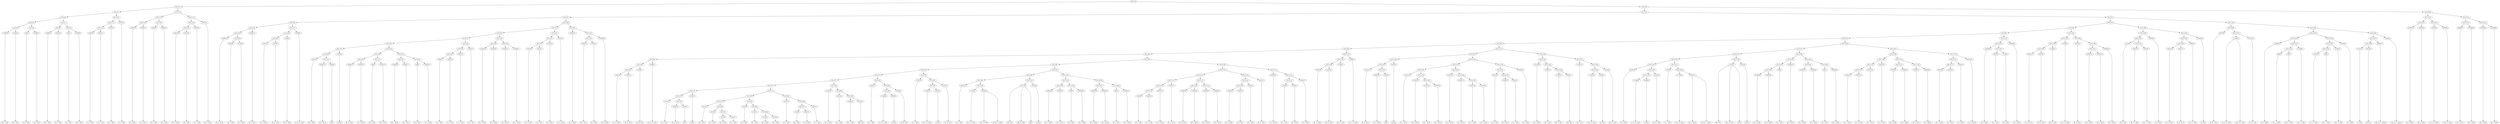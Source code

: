 digraph sample{
"L2639(0)"->"[D  G  B](0)"
"L2639(1)"->"[D  G  B](1)"
"L5511(5)"->"L2639(0)"
"L5511(5)"->"L2639(1)"
"L80(0)"->"[D  E  B](0)"
"L2639(2)"->"[D  G  B](2)"
"L5511(6)"->"L80(0)"
"L5511(6)"->"L2639(2)"
"L5511(4)"->"L5511(5)"
"L5511(4)"->"L5511(6)"
"L2639(3)"->"[D  G  B](3)"
"L2639(4)"->"[D  G  B](4)"
"L5511(8)"->"L2639(3)"
"L5511(8)"->"L2639(4)"
"L80(1)"->"[D  E  B](1)"
"L2639(5)"->"[D  G  B](5)"
"L5511(9)"->"L80(1)"
"L5511(9)"->"L2639(5)"
"L5511(7)"->"L5511(8)"
"L5511(7)"->"L5511(9)"
"L5511(3)"->"L5511(4)"
"L5511(3)"->"L5511(7)"
"L3822(0)"->"[C  E  G](0)"
"L3822(1)"->"[C  E  G](1)"
"L5511(12)"->"L3822(0)"
"L5511(12)"->"L3822(1)"
"L3822(2)"->"[C  E  G](2)"
"L5511(11)"->"L5511(12)"
"L5511(11)"->"L3822(2)"
"L3822(3)"->"[C  E  G](3)"
"L5511(10)"->"L5511(11)"
"L5511(10)"->"L3822(3)"
"L5511(2)"->"L5511(3)"
"L5511(2)"->"L5511(10)"
"L2639(6)"->"[D  G  B](6)"
"L2639(7)"->"[D  G  B](7)"
"L5511(15)"->"L2639(6)"
"L5511(15)"->"L2639(7)"
"L2639(8)"->"[D  G  B](8)"
"L2639(9)"->"[D  G  B](9)"
"L5511(16)"->"L2639(8)"
"L5511(16)"->"L2639(9)"
"L5511(14)"->"L5511(15)"
"L5511(14)"->"L5511(16)"
"L3973(0)"->"[C  D  Fis](0)"
"L3874(0)"->"[D  A  B](0)"
"L5511(19)"->"L3973(0)"
"L5511(19)"->"L3874(0)"
"L5041(0)"->"[C  A  B](0)"
"L5511(18)"->"L5511(19)"
"L5511(18)"->"L5041(0)"
"L3973(1)"->"[C  D  Fis](1)"
"L5511(17)"->"L5511(18)"
"L5511(17)"->"L3973(1)"
"L5511(13)"->"L5511(14)"
"L5511(13)"->"L5511(17)"
"L5511(1)"->"L5511(2)"
"L5511(1)"->"L5511(13)"
"L2639(10)"->"[D  G  B](10)"
"L3328(0)"->"[D  G  A](0)"
"L3709(0)"->"[G  A  B](0)"
"L5511(26)"->"L3328(0)"
"L5511(26)"->"L3709(0)"
"L5511(25)"->"L2639(10)"
"L5511(25)"->"L5511(26)"
"L2639(11)"->"[D  G  B](11)"
"L5511(24)"->"L5511(25)"
"L5511(24)"->"L2639(11)"
"L3973(2)"->"[C  D  Fis](2)"
"L4430(0)"->"[D  Fis  G](0)"
"L5511(29)"->"L3973(2)"
"L5511(29)"->"L4430(0)"
"L1588(0)"->"[D  Fis  A](0)"
"L5511(28)"->"L5511(29)"
"L5511(28)"->"L1588(0)"
"L2669(0)"->"[C  D  Fis  A](0)"
"L5511(27)"->"L5511(28)"
"L5511(27)"->"L2669(0)"
"L5511(23)"->"L5511(24)"
"L5511(23)"->"L5511(27)"
"L4133(0)"->"[E  G  B](0)"
"L2639(12)"->"[D  G  B](12)"
"L1650(0)"->"[G](0)"
"L5511(37)"->"L2639(12)"
"L5511(37)"->"L1650(0)"
"L5511(36)"->"L4133(0)"
"L5511(36)"->"L5511(37)"
"L3523(0)"->"[rest](0)"
"L5511(35)"->"L5511(36)"
"L5511(35)"->"L3523(0)"
"L2639(13)"->"[D  G  B](13)"
"L2639(14)"->"[D  G  B](14)"
"L5511(40)"->"L2639(13)"
"L5511(40)"->"L2639(14)"
"L80(2)"->"[D  E  B](2)"
"L2639(15)"->"[D  G  B](15)"
"L5511(41)"->"L80(2)"
"L5511(41)"->"L2639(15)"
"L5511(39)"->"L5511(40)"
"L5511(39)"->"L5511(41)"
"L2639(16)"->"[D  G  B](16)"
"L2639(17)"->"[D  G  B](17)"
"L5511(43)"->"L2639(16)"
"L5511(43)"->"L2639(17)"
"L80(3)"->"[D  E  B](3)"
"L2639(18)"->"[D  G  B](18)"
"L5511(44)"->"L80(3)"
"L5511(44)"->"L2639(18)"
"L5511(42)"->"L5511(43)"
"L5511(42)"->"L5511(44)"
"L5511(38)"->"L5511(39)"
"L5511(38)"->"L5511(42)"
"L5511(34)"->"L5511(35)"
"L5511(34)"->"L5511(38)"
"L3822(4)"->"[C  E  G](4)"
"L3822(5)"->"[C  E  G](5)"
"L5511(47)"->"L3822(4)"
"L5511(47)"->"L3822(5)"
"L3822(6)"->"[C  E  G](6)"
"L5511(46)"->"L5511(47)"
"L5511(46)"->"L3822(6)"
"L3822(7)"->"[C  E  G](7)"
"L5511(45)"->"L5511(46)"
"L5511(45)"->"L3822(7)"
"L5511(33)"->"L5511(34)"
"L5511(33)"->"L5511(45)"
"L2639(19)"->"[D  G  B](19)"
"L2639(20)"->"[D  G  B](20)"
"L5511(49)"->"L2639(19)"
"L5511(49)"->"L2639(20)"
"L2639(21)"->"[D  G  B](21)"
"L2639(22)"->"[D  G  B](22)"
"L5511(50)"->"L2639(21)"
"L5511(50)"->"L2639(22)"
"L5511(48)"->"L5511(49)"
"L5511(48)"->"L5511(50)"
"L5511(32)"->"L5511(33)"
"L5511(32)"->"L5511(48)"
"L3973(3)"->"[C  D  Fis](3)"
"L3874(1)"->"[D  A  B](1)"
"L5511(53)"->"L3973(3)"
"L5511(53)"->"L3874(1)"
"L5041(1)"->"[C  A  B](1)"
"L5511(52)"->"L5511(53)"
"L5511(52)"->"L5041(1)"
"L3973(4)"->"[C  D  Fis](4)"
"L5511(51)"->"L5511(52)"
"L5511(51)"->"L3973(4)"
"L5511(31)"->"L5511(32)"
"L5511(31)"->"L5511(51)"
"L2639(23)"->"[D  G  B](23)"
"L3328(1)"->"[D  G  A](1)"
"L3709(1)"->"[G  A  B](1)"
"L5511(56)"->"L3328(1)"
"L5511(56)"->"L3709(1)"
"L2639(24)"->"[D  G  B](24)"
"L5511(55)"->"L5511(56)"
"L5511(55)"->"L2639(24)"
"L5511(54)"->"L2639(23)"
"L5511(54)"->"L5511(55)"
"L5511(30)"->"L5511(31)"
"L5511(30)"->"L5511(54)"
"L5511(22)"->"L5511(23)"
"L5511(22)"->"L5511(30)"
"L3973(5)"->"[C  D  Fis](5)"
"L4430(1)"->"[D  Fis  G](1)"
"L5511(67)"->"L3973(5)"
"L5511(67)"->"L4430(1)"
"L1588(1)"->"[D  Fis  A](1)"
"L5511(66)"->"L5511(67)"
"L5511(66)"->"L1588(1)"
"L2669(1)"->"[C  D  Fis  A](1)"
"L5511(65)"->"L5511(66)"
"L5511(65)"->"L2669(1)"
"L4133(1)"->"[E  G  B](1)"
"L2639(25)"->"[D  G  B](25)"
"L1650(1)"->"[G](1)"
"L5511(76)"->"L2639(25)"
"L5511(76)"->"L1650(1)"
"L5511(75)"->"L4133(1)"
"L5511(75)"->"L5511(76)"
"L3523(1)"->"[rest](1)"
"L5511(74)"->"L5511(75)"
"L5511(74)"->"L3523(1)"
"L4133(2)"->"[E  G  B](2)"
"L4133(3)"->"[E  G  B](3)"
"L4133(4)"->"[E  G  B](4)"
"L4133(5)"->"[E  G  B](5)"
"L5511(81)"->"L4133(4)"
"L5511(81)"->"L4133(5)"
"L5511(80)"->"L4133(3)"
"L5511(80)"->"L5511(81)"
"L5511(79)"->"L4133(2)"
"L5511(79)"->"L5511(80)"
"L4133(6)"->"[E  G  B](6)"
"L4133(7)"->"[E  G  B](7)"
"L4133(8)"->"[E  G  B](8)"
"L4133(9)"->"[E  G  B](9)"
"L5511(84)"->"L4133(8)"
"L5511(84)"->"L4133(9)"
"L5511(83)"->"L4133(7)"
"L5511(83)"->"L5511(84)"
"L5511(82)"->"L4133(6)"
"L5511(82)"->"L5511(83)"
"L5511(78)"->"L5511(79)"
"L5511(78)"->"L5511(82)"
"L2567(0)"->"[C  E  A](0)"
"L2483(0)"->"[E  A  B](0)"
"L5041(2)"->"[C  A  B](2)"
"L5511(87)"->"L2483(0)"
"L5511(87)"->"L5041(2)"
"L2567(1)"->"[C  E  A](1)"
"L5511(86)"->"L5511(87)"
"L5511(86)"->"L2567(1)"
"L5511(85)"->"L2567(0)"
"L5511(85)"->"L5511(86)"
"L5511(77)"->"L5511(78)"
"L5511(77)"->"L5511(85)"
"L5511(73)"->"L5511(74)"
"L5511(73)"->"L5511(77)"
"L4133(10)"->"[E  G  B](10)"
"L4007(0)"->"[E  G  A](0)"
"L-2468(0)"->"[Fis  G  B](0)"
"L2334(0)"->"[Dis  E](0)"
"L5511(90)"->"L-2468(0)"
"L5511(90)"->"L2334(0)"
"L5511(89)"->"L4007(0)"
"L5511(89)"->"L5511(90)"
"L5511(88)"->"L4133(10)"
"L5511(88)"->"L5511(89)"
"L5511(72)"->"L5511(73)"
"L5511(72)"->"L5511(88)"
"L2567(2)"->"[C  E  A](2)"
"L-2449(0)"->"[C  E  Fis  A](0)"
"L4549(0)"->"[E  B](0)"
"L5511(93)"->"L-2449(0)"
"L5511(93)"->"L4549(0)"
"L5192(0)"->"[E  Fis  B](0)"
"L5511(92)"->"L5511(93)"
"L5511(92)"->"L5192(0)"
"L5511(91)"->"L2567(2)"
"L5511(91)"->"L5511(92)"
"L5511(71)"->"L5511(72)"
"L5511(71)"->"L5511(91)"
"L2567(3)"->"[C  E  A](3)"
"L-2449(1)"->"[C  E  Fis  A](1)"
"L4549(1)"->"[E  B](1)"
"L5511(96)"->"L-2449(1)"
"L5511(96)"->"L4549(1)"
"L5192(1)"->"[E  Fis  B](1)"
"L5511(95)"->"L5511(96)"
"L5511(95)"->"L5192(1)"
"L5511(94)"->"L2567(3)"
"L5511(94)"->"L5511(95)"
"L5511(70)"->"L5511(71)"
"L5511(70)"->"L5511(94)"
"L2567(4)"->"[C  E  A](4)"
"L-2449(2)"->"[C  E  Fis  A](2)"
"L5353(0)"->"[Cis  E  Ais](0)"
"L5353(0)"->"[E  Fis  G  Ais](0)"
"L5511(100)"->"L-2449(2)"
"L5511(100)"->"L5353(0)"
"L5511(99)"->"L2567(4)"
"L5511(99)"->"L5511(100)"
"L1575(0)"->"[Dis  B](0)"
"L1575(0)"->"[Dis  Fis  B](0)"
"L1575(0)"->"[B](0)"
"L3523(2)"->"[rest](2)"
"L5511(101)"->"L1575(0)"
"L5511(101)"->"L3523(2)"
"L5511(98)"->"L5511(99)"
"L5511(98)"->"L5511(101)"
"L2639(26)"->"[D  G  B](26)"
"L2639(27)"->"[D  G  B](27)"
"L5511(104)"->"L2639(26)"
"L5511(104)"->"L2639(27)"
"L80(4)"->"[D  E  B](4)"
"L2639(28)"->"[D  G  B](28)"
"L5511(105)"->"L80(4)"
"L5511(105)"->"L2639(28)"
"L5511(103)"->"L5511(104)"
"L5511(103)"->"L5511(105)"
"L2639(29)"->"[D  G  B](29)"
"L2639(30)"->"[D  G  B](30)"
"L5511(107)"->"L2639(29)"
"L5511(107)"->"L2639(30)"
"L80(5)"->"[D  E  B](5)"
"L2639(31)"->"[D  G  B](31)"
"L5511(108)"->"L80(5)"
"L5511(108)"->"L2639(31)"
"L5511(106)"->"L5511(107)"
"L5511(106)"->"L5511(108)"
"L5511(102)"->"L5511(103)"
"L5511(102)"->"L5511(106)"
"L5511(97)"->"L5511(98)"
"L5511(97)"->"L5511(102)"
"L5511(69)"->"L5511(70)"
"L5511(69)"->"L5511(97)"
"L3822(8)"->"[C  E  G](8)"
"L3822(9)"->"[C  E  G](9)"
"L5511(114)"->"L3822(8)"
"L5511(114)"->"L3822(9)"
"L3822(10)"->"[C  E  G](10)"
"L5511(113)"->"L5511(114)"
"L5511(113)"->"L3822(10)"
"L3822(11)"->"[C  E  G](11)"
"L5511(112)"->"L5511(113)"
"L5511(112)"->"L3822(11)"
"L2639(32)"->"[D  G  B](32)"
"L2639(33)"->"[D  G  B](33)"
"L5511(116)"->"L2639(32)"
"L5511(116)"->"L2639(33)"
"L2639(34)"->"[D  G  B](34)"
"L2639(35)"->"[D  G  B](35)"
"L5511(117)"->"L2639(34)"
"L5511(117)"->"L2639(35)"
"L5511(115)"->"L5511(116)"
"L5511(115)"->"L5511(117)"
"L5511(111)"->"L5511(112)"
"L5511(111)"->"L5511(115)"
"L3973(6)"->"[C  D  Fis](6)"
"L3874(2)"->"[D  A  B](2)"
"L5511(120)"->"L3973(6)"
"L5511(120)"->"L3874(2)"
"L5041(3)"->"[C  A  B](3)"
"L5511(119)"->"L5511(120)"
"L5511(119)"->"L5041(3)"
"L3973(7)"->"[C  D  Fis](7)"
"L5511(118)"->"L5511(119)"
"L5511(118)"->"L3973(7)"
"L5511(110)"->"L5511(111)"
"L5511(110)"->"L5511(118)"
"L2639(36)"->"[D  G  B](36)"
"L3328(2)"->"[D  G  A](2)"
"L3709(2)"->"[G  A  B](2)"
"L5511(123)"->"L3328(2)"
"L5511(123)"->"L3709(2)"
"L2639(37)"->"[D  G  B](37)"
"L5511(122)"->"L5511(123)"
"L5511(122)"->"L2639(37)"
"L5511(121)"->"L2639(36)"
"L5511(121)"->"L5511(122)"
"L5511(109)"->"L5511(110)"
"L5511(109)"->"L5511(121)"
"L5511(68)"->"L5511(69)"
"L5511(68)"->"L5511(109)"
"L5511(64)"->"L5511(65)"
"L5511(64)"->"L5511(68)"
"L3973(8)"->"[C  D  Fis](8)"
"L4430(2)"->"[D  Fis  G](2)"
"L5511(126)"->"L3973(8)"
"L5511(126)"->"L4430(2)"
"L1588(2)"->"[D  Fis  A](2)"
"L5511(125)"->"L5511(126)"
"L5511(125)"->"L1588(2)"
"L2669(2)"->"[C  D  Fis  A](2)"
"L5511(124)"->"L5511(125)"
"L5511(124)"->"L2669(2)"
"L5511(63)"->"L5511(64)"
"L5511(63)"->"L5511(124)"
"L4133(11)"->"[E  G  B](11)"
"L2639(38)"->"[D  G  B](38)"
"L1650(2)"->"[G](2)"
"L5511(131)"->"L2639(38)"
"L5511(131)"->"L1650(2)"
"L5511(130)"->"L4133(11)"
"L5511(130)"->"L5511(131)"
"L3523(3)"->"[rest](3)"
"L5511(129)"->"L5511(130)"
"L5511(129)"->"L3523(3)"
"L4133(12)"->"[E  G  B](12)"
"L4133(13)"->"[E  G  B](13)"
"L4133(14)"->"[E  G  B](14)"
"L4133(15)"->"[E  G  B](15)"
"L5511(136)"->"L4133(14)"
"L5511(136)"->"L4133(15)"
"L5511(135)"->"L4133(13)"
"L5511(135)"->"L5511(136)"
"L5511(134)"->"L4133(12)"
"L5511(134)"->"L5511(135)"
"L4133(16)"->"[E  G  B](16)"
"L4133(17)"->"[E  G  B](17)"
"L4133(18)"->"[E  G  B](18)"
"L4133(19)"->"[E  G  B](19)"
"L5511(139)"->"L4133(18)"
"L5511(139)"->"L4133(19)"
"L5511(138)"->"L4133(17)"
"L5511(138)"->"L5511(139)"
"L5511(137)"->"L4133(16)"
"L5511(137)"->"L5511(138)"
"L5511(133)"->"L5511(134)"
"L5511(133)"->"L5511(137)"
"L2567(5)"->"[C  E  A](5)"
"L2483(1)"->"[E  A  B](1)"
"L5041(4)"->"[C  A  B](4)"
"L5511(142)"->"L2483(1)"
"L5511(142)"->"L5041(4)"
"L5511(141)"->"L2567(5)"
"L5511(141)"->"L5511(142)"
"L2567(6)"->"[C  E  A](6)"
"L5511(140)"->"L5511(141)"
"L5511(140)"->"L2567(6)"
"L5511(132)"->"L5511(133)"
"L5511(132)"->"L5511(140)"
"L5511(128)"->"L5511(129)"
"L5511(128)"->"L5511(132)"
"L4133(20)"->"[E  G  B](20)"
"L4007(1)"->"[E  G  A](1)"
"L-2468(1)"->"[Fis  G  B](1)"
"L2334(1)"->"[Dis  E](1)"
"L5511(146)"->"L-2468(1)"
"L5511(146)"->"L2334(1)"
"L5511(145)"->"L4007(1)"
"L5511(145)"->"L5511(146)"
"L5511(144)"->"L4133(20)"
"L5511(144)"->"L5511(145)"
"L2567(7)"->"[C  E  A](7)"
"L-2449(3)"->"[C  E  Fis  A](3)"
"L4549(2)"->"[E  B](2)"
"L5511(149)"->"L-2449(3)"
"L5511(149)"->"L4549(2)"
"L5192(2)"->"[E  Fis  B](2)"
"L5511(148)"->"L5511(149)"
"L5511(148)"->"L5192(2)"
"L5511(147)"->"L2567(7)"
"L5511(147)"->"L5511(148)"
"L5511(143)"->"L5511(144)"
"L5511(143)"->"L5511(147)"
"L5511(127)"->"L5511(128)"
"L5511(127)"->"L5511(143)"
"L5511(62)"->"L5511(63)"
"L5511(62)"->"L5511(127)"
"L2567(8)"->"[C  E  A](8)"
"L-2449(4)"->"[C  E  Fis  A](4)"
"L4549(3)"->"[E  B](3)"
"L5511(156)"->"L-2449(4)"
"L5511(156)"->"L4549(3)"
"L5192(3)"->"[E  Fis  B](3)"
"L5511(155)"->"L5511(156)"
"L5511(155)"->"L5192(3)"
"L5511(154)"->"L2567(8)"
"L5511(154)"->"L5511(155)"
"L2567(9)"->"[C  E  A](9)"
"L-2449(5)"->"[C  E  Fis  A](5)"
"L5353(1)"->"[Cis  E  Ais](1)"
"L5353(1)"->"[E  Fis  G  Ais](1)"
"L5511(158)"->"L-2449(5)"
"L5511(158)"->"L5353(1)"
"L5511(157)"->"L2567(9)"
"L5511(157)"->"L5511(158)"
"L5511(153)"->"L5511(154)"
"L5511(153)"->"L5511(157)"
"L1575(1)"->"[Dis  B](1)"
"L1575(1)"->"[Dis  Fis  B](1)"
"L1575(1)"->"[B](1)"
"L3523(4)"->"[rest](4)"
"L5511(159)"->"L1575(1)"
"L5511(159)"->"L3523(4)"
"L5511(152)"->"L5511(153)"
"L5511(152)"->"L5511(159)"
"L2639(39)"->"[D  G  B](39)"
"L2639(40)"->"[D  G  B](40)"
"L5511(163)"->"L2639(39)"
"L5511(163)"->"L2639(40)"
"L80(6)"->"[D  E  B](6)"
"L5511(162)"->"L5511(163)"
"L5511(162)"->"L80(6)"
"L2639(41)"->"[D  G  B](41)"
"L5511(161)"->"L5511(162)"
"L5511(161)"->"L2639(41)"
"L2639(42)"->"[D  G  B](42)"
"L2639(43)"->"[D  G  B](43)"
"L5511(165)"->"L2639(42)"
"L5511(165)"->"L2639(43)"
"L80(7)"->"[D  E  B](7)"
"L2639(44)"->"[D  G  B](44)"
"L5511(166)"->"L80(7)"
"L5511(166)"->"L2639(44)"
"L5511(164)"->"L5511(165)"
"L5511(164)"->"L5511(166)"
"L5511(160)"->"L5511(161)"
"L5511(160)"->"L5511(164)"
"L5511(151)"->"L5511(152)"
"L5511(151)"->"L5511(160)"
"L3822(12)"->"[C  E  G](12)"
"L3822(13)"->"[C  E  G](13)"
"L5511(171)"->"L3822(12)"
"L5511(171)"->"L3822(13)"
"L3822(14)"->"[C  E  G](14)"
"L5511(170)"->"L5511(171)"
"L5511(170)"->"L3822(14)"
"L3822(15)"->"[C  E  G](15)"
"L5511(169)"->"L5511(170)"
"L5511(169)"->"L3822(15)"
"L2639(45)"->"[D  G  B](45)"
"L2639(46)"->"[D  G  B](46)"
"L5511(173)"->"L2639(45)"
"L5511(173)"->"L2639(46)"
"L2639(47)"->"[D  G  B](47)"
"L2639(48)"->"[D  G  B](48)"
"L5511(174)"->"L2639(47)"
"L5511(174)"->"L2639(48)"
"L5511(172)"->"L5511(173)"
"L5511(172)"->"L5511(174)"
"L5511(168)"->"L5511(169)"
"L5511(168)"->"L5511(172)"
"L3973(9)"->"[C  D  Fis](9)"
"L3874(3)"->"[D  A  B](3)"
"L5511(177)"->"L3973(9)"
"L5511(177)"->"L3874(3)"
"L5041(5)"->"[C  A  B](5)"
"L5511(176)"->"L5511(177)"
"L5511(176)"->"L5041(5)"
"L3973(10)"->"[C  D  Fis](10)"
"L5511(175)"->"L5511(176)"
"L5511(175)"->"L3973(10)"
"L5511(167)"->"L5511(168)"
"L5511(167)"->"L5511(175)"
"L5511(150)"->"L5511(151)"
"L5511(150)"->"L5511(167)"
"L5511(61)"->"L5511(62)"
"L5511(61)"->"L5511(150)"
"L2639(49)"->"[D  G  B](49)"
"L3328(3)"->"[D  G  A](3)"
"L3709(3)"->"[G  A  B](3)"
"L5511(180)"->"L3328(3)"
"L5511(180)"->"L3709(3)"
"L5511(179)"->"L2639(49)"
"L5511(179)"->"L5511(180)"
"L2639(50)"->"[D  G  B](50)"
"L5511(178)"->"L5511(179)"
"L5511(178)"->"L2639(50)"
"L5511(60)"->"L5511(61)"
"L5511(60)"->"L5511(178)"
"L3973(11)"->"[C  D  Fis](11)"
"L4430(3)"->"[D  Fis  G](3)"
"L5511(184)"->"L3973(11)"
"L5511(184)"->"L4430(3)"
"L1588(3)"->"[D  Fis  A](3)"
"L5511(183)"->"L5511(184)"
"L5511(183)"->"L1588(3)"
"L2669(3)"->"[C  D  Fis  A](3)"
"L5511(182)"->"L5511(183)"
"L5511(182)"->"L2669(3)"
"L4133(21)"->"[E  G  B](21)"
"L2639(51)"->"[D  G  B](51)"
"L2639(52)"->"[D  G  B](52)"
"L5511(187)"->"L2639(51)"
"L5511(187)"->"L2639(52)"
"L2639(53)"->"[D  G  B](53)"
"L5511(186)"->"L5511(187)"
"L5511(186)"->"L2639(53)"
"L5511(185)"->"L4133(21)"
"L5511(185)"->"L5511(186)"
"L5511(181)"->"L5511(182)"
"L5511(181)"->"L5511(185)"
"L5511(59)"->"L5511(60)"
"L5511(59)"->"L5511(181)"
"L2170(0)"->"[D  F  G](0)"
"L4037(0)"->"[D  F  G  B](0)"
"L1970(0)"->"[D  F  G  A](0)"
"L5511(191)"->"L4037(0)"
"L5511(191)"->"L1970(0)"
"L5511(190)"->"L2170(0)"
"L5511(190)"->"L5511(191)"
"L3635(0)"->"[D  F  B](0)"
"L5511(189)"->"L5511(190)"
"L5511(189)"->"L3635(0)"
"L3822(16)"->"[C  E  G](16)"
"L3822(17)"->"[C  E  G](17)"
"L5511(194)"->"L3822(16)"
"L5511(194)"->"L3822(17)"
"L2942(0)"->"[C  D  E  G](0)"
"L5511(193)"->"L5511(194)"
"L5511(193)"->"L2942(0)"
"L3019(0)"->"[C  E](0)"
"L5511(192)"->"L5511(193)"
"L5511(192)"->"L3019(0)"
"L5511(188)"->"L5511(189)"
"L5511(188)"->"L5511(192)"
"L5511(58)"->"L5511(59)"
"L5511(58)"->"L5511(188)"
"L5279(0)"->"[C  Dis  G](0)"
"L-2458(0)"->"[C  D  Dis  G](0)"
"L-2458(0)"->"[C  D  Dis  G](1)"
"L5279(1)"->"[C  Dis  G](1)"
"L5511(197)"->"L-2458(0)"
"L5511(197)"->"L5279(1)"
"L5511(196)"->"L5279(0)"
"L5511(196)"->"L5511(197)"
"L2639(54)"->"[D  G  B](54)"
"L98(0)"->"[D  G  A  B](0)"
"L98(1)"->"[D  G  A  B](1)"
"L5511(202)"->"L98(0)"
"L5511(202)"->"L98(1)"
"L-2546(0)"->"[D  E  G  B](0)"
"L5511(201)"->"L5511(202)"
"L5511(201)"->"L-2546(0)"
"L5511(200)"->"L2639(54)"
"L5511(200)"->"L5511(201)"
"L1000(0)"->"[C  D  G  B](0)"
"L98(2)"->"[D  G  A  B](2)"
"L5511(205)"->"L1000(0)"
"L5511(205)"->"L98(2)"
"L-2546(1)"->"[D  E  G  B](1)"
"L5511(204)"->"L5511(205)"
"L5511(204)"->"L-2546(1)"
"L4162(0)"->"[C  D  B](0)"
"L5511(203)"->"L5511(204)"
"L5511(203)"->"L4162(0)"
"L5511(199)"->"L5511(200)"
"L5511(199)"->"L5511(203)"
"L1611(0)"->"[G  B](0)"
"L3523(5)"->"[rest](5)"
"L5511(208)"->"L1611(0)"
"L5511(208)"->"L3523(5)"
"L5094(0)"->"[Cis  Dis  G  Ais](0)"
"L5511(207)"->"L5511(208)"
"L5511(207)"->"L5094(0)"
"L5094(1)"->"[Cis  Dis  G  Ais](1)"
"L5511(206)"->"L5511(207)"
"L5511(206)"->"L5094(1)"
"L5511(198)"->"L5511(199)"
"L5511(198)"->"L5511(206)"
"L5511(195)"->"L5511(196)"
"L5511(195)"->"L5511(198)"
"L5511(57)"->"L5511(58)"
"L5511(57)"->"L5511(195)"
"L5511(21)"->"L5511(22)"
"L5511(21)"->"L5511(57)"
"L2639(55)"->"[D  G  B](55)"
"L2639(56)"->"[D  G  B](56)"
"L5511(211)"->"L2639(55)"
"L5511(211)"->"L2639(56)"
"L5120(0)"->"[C  D  Fis  B](0)"
"L2669(4)"->"[C  D  Fis  A](4)"
"L5511(212)"->"L5120(0)"
"L5511(212)"->"L2669(4)"
"L5511(210)"->"L5511(211)"
"L5511(210)"->"L5511(212)"
"L2639(57)"->"[D  G  B](57)"
"L2639(58)"->"[D  G  B](58)"
"L5511(214)"->"L2639(57)"
"L5511(214)"->"L2639(58)"
"L2639(59)"->"[D  G  B](59)"
"L2639(60)"->"[D  G  B](60)"
"L5511(215)"->"L2639(59)"
"L5511(215)"->"L2639(60)"
"L5511(213)"->"L5511(214)"
"L5511(213)"->"L5511(215)"
"L5511(209)"->"L5511(210)"
"L5511(209)"->"L5511(213)"
"L5511(20)"->"L5511(21)"
"L5511(20)"->"L5511(209)"
"L5511(0)"->"L5511(1)"
"L5511(0)"->"L5511(20)"
{rank = min; "L5511(0)"}
{rank = same; "L5511(1)"; "L5511(20)";}
{rank = same; "L5511(2)"; "L5511(13)"; "L5511(21)"; "L5511(209)";}
{rank = same; "L5511(3)"; "L5511(10)"; "L5511(14)"; "L5511(17)"; "L5511(22)"; "L5511(57)"; "L5511(210)"; "L5511(213)";}
{rank = same; "L5511(4)"; "L5511(7)"; "L5511(11)"; "L3822(3)"; "L5511(15)"; "L5511(16)"; "L5511(18)"; "L3973(1)"; "L5511(23)"; "L5511(30)"; "L5511(58)"; "L5511(195)"; "L5511(211)"; "L5511(212)"; "L5511(214)"; "L5511(215)";}
{rank = same; "L5511(5)"; "L5511(6)"; "L5511(8)"; "L5511(9)"; "L5511(12)"; "L3822(2)"; "L2639(6)"; "L2639(7)"; "L2639(8)"; "L2639(9)"; "L5511(19)"; "L5041(0)"; "L5511(24)"; "L5511(27)"; "L5511(31)"; "L5511(54)"; "L5511(59)"; "L5511(188)"; "L5511(196)"; "L5511(198)"; "L2639(55)"; "L2639(56)"; "L5120(0)"; "L2669(4)"; "L2639(57)"; "L2639(58)"; "L2639(59)"; "L2639(60)";}
{rank = same; "L2639(0)"; "L2639(1)"; "L80(0)"; "L2639(2)"; "L2639(3)"; "L2639(4)"; "L80(1)"; "L2639(5)"; "L3822(0)"; "L3822(1)"; "L3973(0)"; "L3874(0)"; "L5511(25)"; "L2639(11)"; "L5511(28)"; "L2669(0)"; "L5511(32)"; "L5511(51)"; "L2639(23)"; "L5511(55)"; "L5511(60)"; "L5511(181)"; "L5511(189)"; "L5511(192)"; "L5279(0)"; "L5511(197)"; "L5511(199)"; "L5511(206)";}
{rank = same; "L2639(10)"; "L5511(26)"; "L5511(29)"; "L1588(0)"; "L5511(33)"; "L5511(48)"; "L5511(52)"; "L3973(4)"; "L5511(56)"; "L2639(24)"; "L5511(61)"; "L5511(178)"; "L5511(182)"; "L5511(185)"; "L5511(190)"; "L3635(0)"; "L5511(193)"; "L3019(0)"; "L-2458(0)"; "L5279(1)"; "L5511(200)"; "L5511(203)"; "L5511(207)"; "L5094(1)";}
{rank = same; "L3328(0)"; "L3709(0)"; "L3973(2)"; "L4430(0)"; "L5511(34)"; "L5511(45)"; "L5511(49)"; "L5511(50)"; "L5511(53)"; "L5041(1)"; "L3328(1)"; "L3709(1)"; "L5511(62)"; "L5511(150)"; "L5511(179)"; "L2639(50)"; "L5511(183)"; "L2669(3)"; "L4133(21)"; "L5511(186)"; "L2170(0)"; "L5511(191)"; "L5511(194)"; "L2942(0)"; "L2639(54)"; "L5511(201)"; "L5511(204)"; "L4162(0)"; "L5511(208)"; "L5094(0)";}
{rank = same; "L5511(35)"; "L5511(38)"; "L5511(46)"; "L3822(7)"; "L2639(19)"; "L2639(20)"; "L2639(21)"; "L2639(22)"; "L3973(3)"; "L3874(1)"; "L5511(63)"; "L5511(127)"; "L5511(151)"; "L5511(167)"; "L2639(49)"; "L5511(180)"; "L5511(184)"; "L1588(3)"; "L5511(187)"; "L2639(53)"; "L4037(0)"; "L1970(0)"; "L3822(16)"; "L3822(17)"; "L5511(202)"; "L-2546(0)"; "L5511(205)"; "L-2546(1)"; "L1611(0)"; "L3523(5)";}
{rank = same; "L5511(36)"; "L3523(0)"; "L5511(39)"; "L5511(42)"; "L5511(47)"; "L3822(6)"; "L5511(64)"; "L5511(124)"; "L5511(128)"; "L5511(143)"; "L5511(152)"; "L5511(160)"; "L5511(168)"; "L5511(175)"; "L3328(3)"; "L3709(3)"; "L3973(11)"; "L4430(3)"; "L2639(51)"; "L2639(52)"; "L98(0)"; "L98(1)"; "L1000(0)"; "L98(2)";}
{rank = same; "L4133(0)"; "L5511(37)"; "L5511(40)"; "L5511(41)"; "L5511(43)"; "L5511(44)"; "L3822(4)"; "L3822(5)"; "L5511(65)"; "L5511(68)"; "L5511(125)"; "L2669(2)"; "L5511(129)"; "L5511(132)"; "L5511(144)"; "L5511(147)"; "L5511(153)"; "L5511(159)"; "L5511(161)"; "L5511(164)"; "L5511(169)"; "L5511(172)"; "L5511(176)"; "L3973(10)";}
{rank = same; "L2639(12)"; "L1650(0)"; "L2639(13)"; "L2639(14)"; "L80(2)"; "L2639(15)"; "L2639(16)"; "L2639(17)"; "L80(3)"; "L2639(18)"; "L5511(66)"; "L2669(1)"; "L5511(69)"; "L5511(109)"; "L5511(126)"; "L1588(2)"; "L5511(130)"; "L3523(3)"; "L5511(133)"; "L5511(140)"; "L4133(20)"; "L5511(145)"; "L2567(7)"; "L5511(148)"; "L5511(154)"; "L5511(157)"; "L1575(1)"; "L3523(4)"; "L5511(162)"; "L2639(41)"; "L5511(165)"; "L5511(166)"; "L5511(170)"; "L3822(15)"; "L5511(173)"; "L5511(174)"; "L5511(177)"; "L5041(5)";}
{rank = same; "L5511(67)"; "L1588(1)"; "L5511(70)"; "L5511(97)"; "L5511(110)"; "L5511(121)"; "L3973(8)"; "L4430(2)"; "L4133(11)"; "L5511(131)"; "L5511(134)"; "L5511(137)"; "L5511(141)"; "L2567(6)"; "L4007(1)"; "L5511(146)"; "L5511(149)"; "L5192(2)"; "L2567(8)"; "L5511(155)"; "L2567(9)"; "L5511(158)"; "L5511(163)"; "L80(6)"; "L2639(42)"; "L2639(43)"; "L80(7)"; "L2639(44)"; "L5511(171)"; "L3822(14)"; "L2639(45)"; "L2639(46)"; "L2639(47)"; "L2639(48)"; "L3973(9)"; "L3874(3)";}
{rank = same; "L3973(5)"; "L4430(1)"; "L5511(71)"; "L5511(94)"; "L5511(98)"; "L5511(102)"; "L5511(111)"; "L5511(118)"; "L2639(36)"; "L5511(122)"; "L2639(38)"; "L1650(2)"; "L4133(12)"; "L5511(135)"; "L4133(16)"; "L5511(138)"; "L2567(5)"; "L5511(142)"; "L-2468(1)"; "L2334(1)"; "L-2449(3)"; "L4549(2)"; "L5511(156)"; "L5192(3)"; "L-2449(5)"; "L5353(1)"; "L2639(39)"; "L2639(40)"; "L3822(12)"; "L3822(13)";}
{rank = same; "L5511(72)"; "L5511(91)"; "L2567(3)"; "L5511(95)"; "L5511(99)"; "L5511(101)"; "L5511(103)"; "L5511(106)"; "L5511(112)"; "L5511(115)"; "L5511(119)"; "L3973(7)"; "L5511(123)"; "L2639(37)"; "L4133(13)"; "L5511(136)"; "L4133(17)"; "L5511(139)"; "L2483(1)"; "L5041(4)"; "L-2449(4)"; "L4549(3)";}
{rank = same; "L5511(73)"; "L5511(88)"; "L2567(2)"; "L5511(92)"; "L5511(96)"; "L5192(1)"; "L2567(4)"; "L5511(100)"; "L1575(0)"; "L3523(2)"; "L5511(104)"; "L5511(105)"; "L5511(107)"; "L5511(108)"; "L5511(113)"; "L3822(11)"; "L5511(116)"; "L5511(117)"; "L5511(120)"; "L5041(3)"; "L3328(2)"; "L3709(2)"; "L4133(14)"; "L4133(15)"; "L4133(18)"; "L4133(19)";}
{rank = same; "L5511(74)"; "L5511(77)"; "L4133(10)"; "L5511(89)"; "L5511(93)"; "L5192(0)"; "L-2449(1)"; "L4549(1)"; "L-2449(2)"; "L5353(0)"; "L2639(26)"; "L2639(27)"; "L80(4)"; "L2639(28)"; "L2639(29)"; "L2639(30)"; "L80(5)"; "L2639(31)"; "L5511(114)"; "L3822(10)"; "L2639(32)"; "L2639(33)"; "L2639(34)"; "L2639(35)"; "L3973(6)"; "L3874(2)";}
{rank = same; "L5511(75)"; "L3523(1)"; "L5511(78)"; "L5511(85)"; "L4007(0)"; "L5511(90)"; "L-2449(0)"; "L4549(0)"; "L3822(8)"; "L3822(9)";}
{rank = same; "L4133(1)"; "L5511(76)"; "L5511(79)"; "L5511(82)"; "L2567(0)"; "L5511(86)"; "L-2468(0)"; "L2334(0)";}
{rank = same; "L2639(25)"; "L1650(1)"; "L4133(2)"; "L5511(80)"; "L4133(6)"; "L5511(83)"; "L5511(87)"; "L2567(1)";}
{rank = same; "L4133(3)"; "L5511(81)"; "L4133(7)"; "L5511(84)"; "L2483(0)"; "L5041(2)";}
{rank = same; "L4133(4)"; "L4133(5)"; "L4133(8)"; "L4133(9)";}
{rank = max; "[B](0)"; "[B](1)"; "[C  A  B](0)"; "[C  A  B](1)"; "[C  A  B](2)"; "[C  A  B](3)"; "[C  A  B](4)"; "[C  A  B](5)"; "[C  D  B](0)"; "[C  D  Dis  G](0)"; "[C  D  Dis  G](1)"; "[C  D  E  G](0)"; "[C  D  Fis  A](0)"; "[C  D  Fis  A](1)"; "[C  D  Fis  A](2)"; "[C  D  Fis  A](3)"; "[C  D  Fis  A](4)"; "[C  D  Fis  B](0)"; "[C  D  Fis](0)"; "[C  D  Fis](1)"; "[C  D  Fis](10)"; "[C  D  Fis](11)"; "[C  D  Fis](2)"; "[C  D  Fis](3)"; "[C  D  Fis](4)"; "[C  D  Fis](5)"; "[C  D  Fis](6)"; "[C  D  Fis](7)"; "[C  D  Fis](8)"; "[C  D  Fis](9)"; "[C  D  G  B](0)"; "[C  Dis  G](0)"; "[C  Dis  G](1)"; "[C  E  A](0)"; "[C  E  A](1)"; "[C  E  A](2)"; "[C  E  A](3)"; "[C  E  A](4)"; "[C  E  A](5)"; "[C  E  A](6)"; "[C  E  A](7)"; "[C  E  A](8)"; "[C  E  A](9)"; "[C  E  Fis  A](0)"; "[C  E  Fis  A](1)"; "[C  E  Fis  A](2)"; "[C  E  Fis  A](3)"; "[C  E  Fis  A](4)"; "[C  E  Fis  A](5)"; "[C  E  G](0)"; "[C  E  G](1)"; "[C  E  G](10)"; "[C  E  G](11)"; "[C  E  G](12)"; "[C  E  G](13)"; "[C  E  G](14)"; "[C  E  G](15)"; "[C  E  G](16)"; "[C  E  G](17)"; "[C  E  G](2)"; "[C  E  G](3)"; "[C  E  G](4)"; "[C  E  G](5)"; "[C  E  G](6)"; "[C  E  G](7)"; "[C  E  G](8)"; "[C  E  G](9)"; "[C  E](0)"; "[Cis  Dis  G  Ais](0)"; "[Cis  Dis  G  Ais](1)"; "[Cis  E  Ais](0)"; "[Cis  E  Ais](1)"; "[D  A  B](0)"; "[D  A  B](1)"; "[D  A  B](2)"; "[D  A  B](3)"; "[D  E  B](0)"; "[D  E  B](1)"; "[D  E  B](2)"; "[D  E  B](3)"; "[D  E  B](4)"; "[D  E  B](5)"; "[D  E  B](6)"; "[D  E  B](7)"; "[D  E  G  B](0)"; "[D  E  G  B](1)"; "[D  F  B](0)"; "[D  F  G  A](0)"; "[D  F  G  B](0)"; "[D  F  G](0)"; "[D  Fis  A](0)"; "[D  Fis  A](1)"; "[D  Fis  A](2)"; "[D  Fis  A](3)"; "[D  Fis  G](0)"; "[D  Fis  G](1)"; "[D  Fis  G](2)"; "[D  Fis  G](3)"; "[D  G  A  B](0)"; "[D  G  A  B](1)"; "[D  G  A  B](2)"; "[D  G  A](0)"; "[D  G  A](1)"; "[D  G  A](2)"; "[D  G  A](3)"; "[D  G  B](0)"; "[D  G  B](1)"; "[D  G  B](10)"; "[D  G  B](11)"; "[D  G  B](12)"; "[D  G  B](13)"; "[D  G  B](14)"; "[D  G  B](15)"; "[D  G  B](16)"; "[D  G  B](17)"; "[D  G  B](18)"; "[D  G  B](19)"; "[D  G  B](2)"; "[D  G  B](20)"; "[D  G  B](21)"; "[D  G  B](22)"; "[D  G  B](23)"; "[D  G  B](24)"; "[D  G  B](25)"; "[D  G  B](26)"; "[D  G  B](27)"; "[D  G  B](28)"; "[D  G  B](29)"; "[D  G  B](3)"; "[D  G  B](30)"; "[D  G  B](31)"; "[D  G  B](32)"; "[D  G  B](33)"; "[D  G  B](34)"; "[D  G  B](35)"; "[D  G  B](36)"; "[D  G  B](37)"; "[D  G  B](38)"; "[D  G  B](39)"; "[D  G  B](4)"; "[D  G  B](40)"; "[D  G  B](41)"; "[D  G  B](42)"; "[D  G  B](43)"; "[D  G  B](44)"; "[D  G  B](45)"; "[D  G  B](46)"; "[D  G  B](47)"; "[D  G  B](48)"; "[D  G  B](49)"; "[D  G  B](5)"; "[D  G  B](50)"; "[D  G  B](51)"; "[D  G  B](52)"; "[D  G  B](53)"; "[D  G  B](54)"; "[D  G  B](55)"; "[D  G  B](56)"; "[D  G  B](57)"; "[D  G  B](58)"; "[D  G  B](59)"; "[D  G  B](6)"; "[D  G  B](60)"; "[D  G  B](7)"; "[D  G  B](8)"; "[D  G  B](9)"; "[Dis  B](0)"; "[Dis  B](1)"; "[Dis  E](0)"; "[Dis  E](1)"; "[Dis  Fis  B](0)"; "[Dis  Fis  B](1)"; "[E  A  B](0)"; "[E  A  B](1)"; "[E  B](0)"; "[E  B](1)"; "[E  B](2)"; "[E  B](3)"; "[E  Fis  B](0)"; "[E  Fis  B](1)"; "[E  Fis  B](2)"; "[E  Fis  B](3)"; "[E  Fis  G  Ais](0)"; "[E  Fis  G  Ais](1)"; "[E  G  A](0)"; "[E  G  A](1)"; "[E  G  B](0)"; "[E  G  B](1)"; "[E  G  B](10)"; "[E  G  B](11)"; "[E  G  B](12)"; "[E  G  B](13)"; "[E  G  B](14)"; "[E  G  B](15)"; "[E  G  B](16)"; "[E  G  B](17)"; "[E  G  B](18)"; "[E  G  B](19)"; "[E  G  B](2)"; "[E  G  B](20)"; "[E  G  B](21)"; "[E  G  B](3)"; "[E  G  B](4)"; "[E  G  B](5)"; "[E  G  B](6)"; "[E  G  B](7)"; "[E  G  B](8)"; "[E  G  B](9)"; "[Fis  G  B](0)"; "[Fis  G  B](1)"; "[G  A  B](0)"; "[G  A  B](1)"; "[G  A  B](2)"; "[G  A  B](3)"; "[G  B](0)"; "[G](0)"; "[G](1)"; "[G](2)"; "[rest](0)"; "[rest](1)"; "[rest](2)"; "[rest](3)"; "[rest](4)"; "[rest](5)";}
}